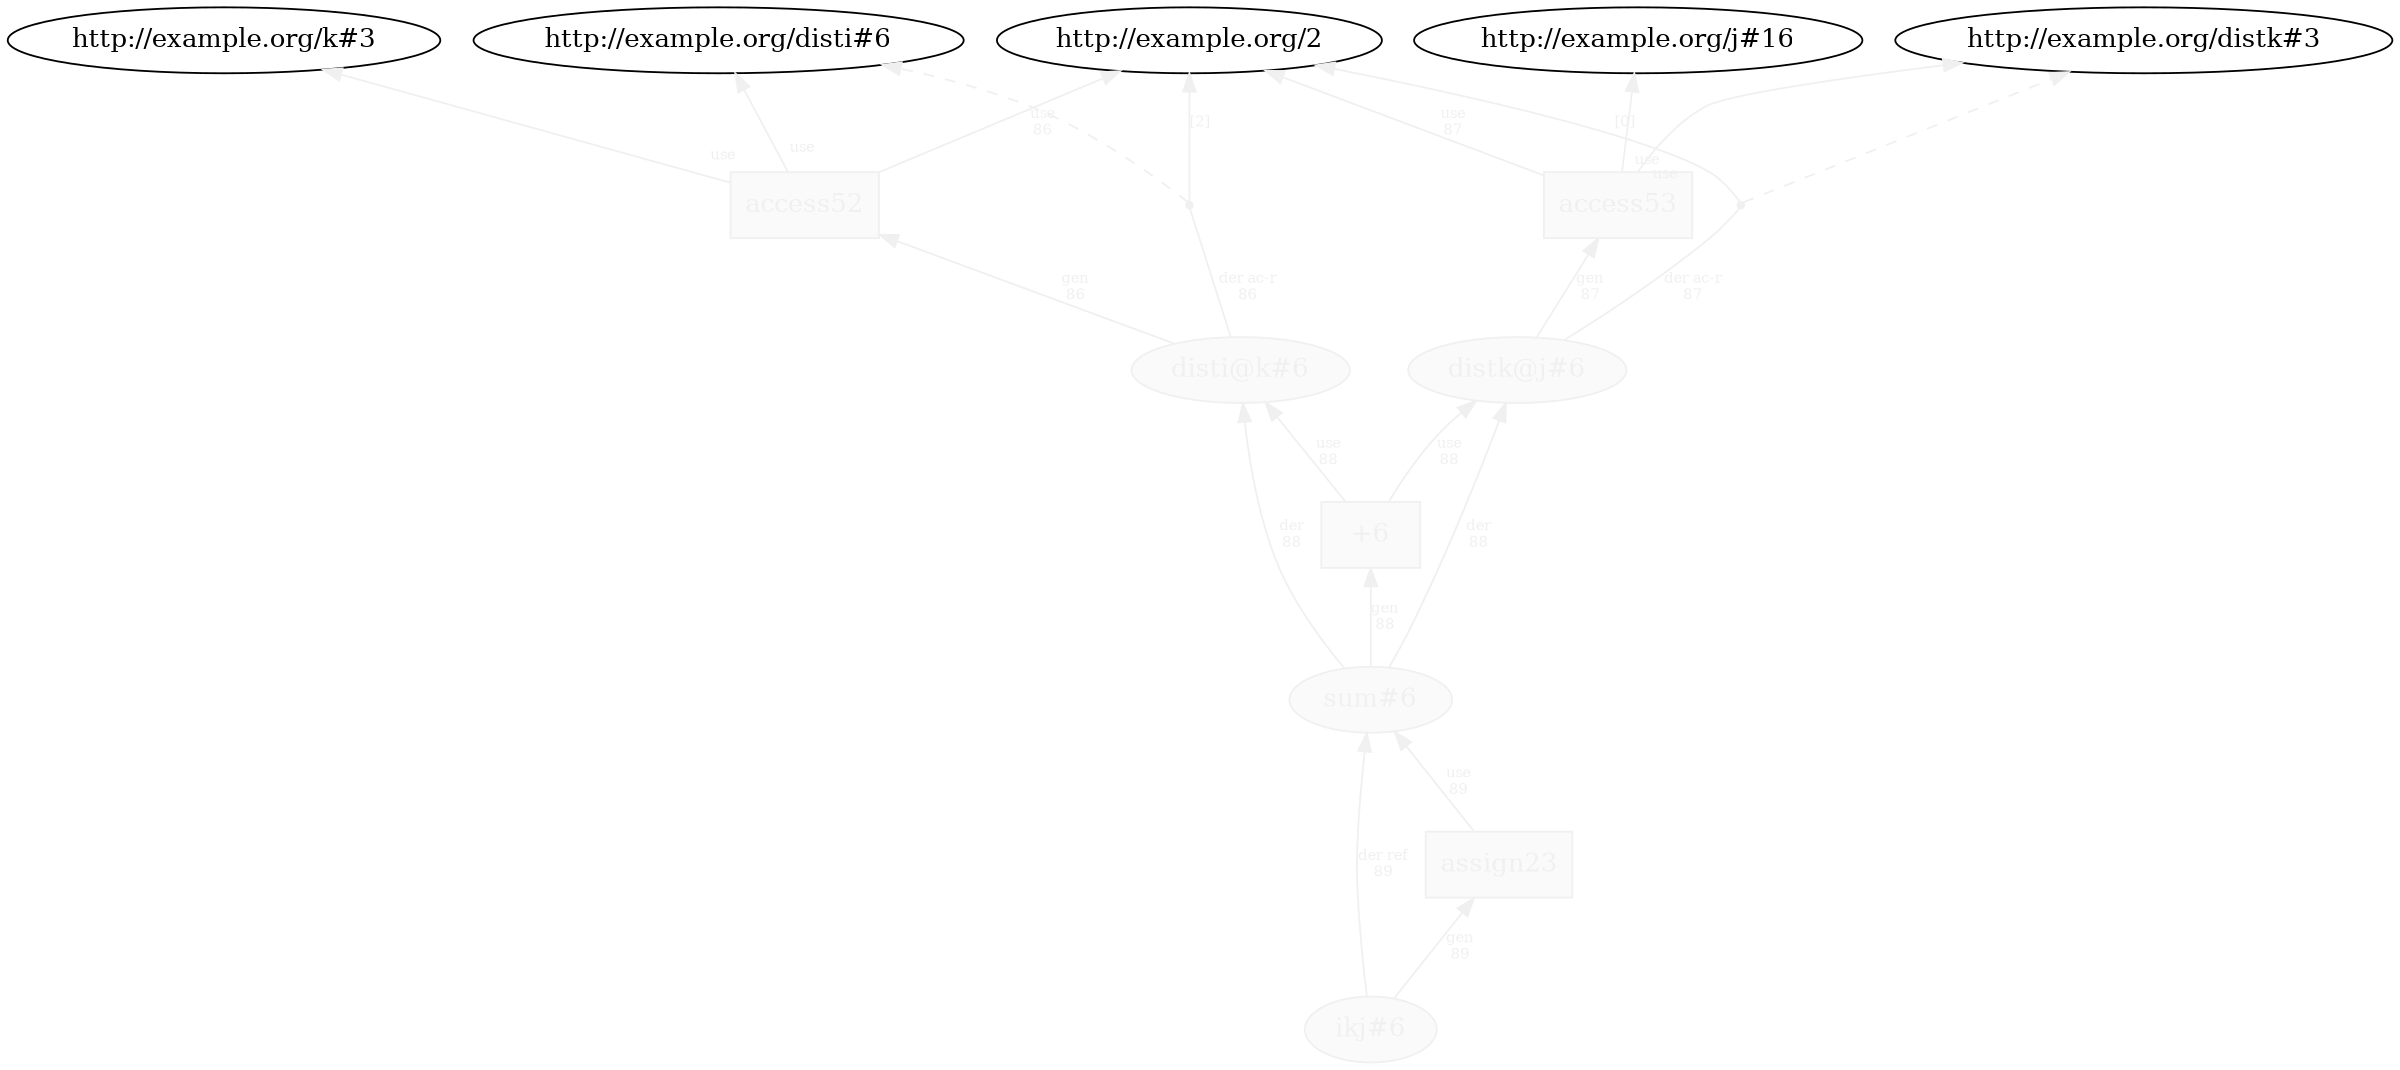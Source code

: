 digraph "PROV" { size="16,12"; rankdir="BT";
"http://example.org/disti@k#6" [fillcolor="#FAFAFA",color="#F0F0F0",style="filled",fontcolor="#F0F0F0",label="disti@k#6",URL="http://example.org/disti@k#6"]
"http://example.org/access52" [fillcolor="#FAFAFA",color="#F0F0F0",shape="polygon",sides="4",style="filled",fontcolor="#F0F0F0",label="access52",URL="http://example.org/access52"]
"bn0" [shape="point",label="",fontcolor="#F0F0F0",color="#F0F0F0"]
"http://example.org/disti@k#6" -> "bn0" [fontsize="8",distance="1.5",angle="60.0",rotation="20",label="der ac-r
86",arrowhead="none",fontcolor="#F0F0F0",color="#F0F0F0"]
"bn0" -> "http://example.org/disti#6" [style="dashed",fontcolor="#F0F0F0",color="#F0F0F0"]
"bn0" -> "http://example.org/2" [fontsize="8",distance="1.5",angle="60.0",rotation="20",label="[2]",fontcolor="#F0F0F0",color="#F0F0F0"]
"http://example.org/access52" -> "http://example.org/disti#6" [labelfontsize="8",labeldistance="1.5",labelangle="60.0",rotation="20",taillabel="use",fontcolor="#F0F0F0",color="#F0F0F0"]
"http://example.org/access52" -> "http://example.org/k#3" [labelfontsize="8",labeldistance="1.5",labelangle="60.0",rotation="20",taillabel="use",fontcolor="#F0F0F0",color="#F0F0F0"]
"http://example.org/distk@j#6" [fillcolor="#FAFAFA",color="#F0F0F0",style="filled",fontcolor="#F0F0F0",label="distk@j#6",URL="http://example.org/distk@j#6"]
"http://example.org/access53" [fillcolor="#FAFAFA",color="#F0F0F0",shape="polygon",sides="4",style="filled",fontcolor="#F0F0F0",label="access53",URL="http://example.org/access53"]
"bn1" [shape="point",label="",fontcolor="#F0F0F0",color="#F0F0F0"]
"http://example.org/distk@j#6" -> "bn1" [fontsize="8",distance="1.5",angle="60.0",rotation="20",label="der ac-r
87",arrowhead="none",fontcolor="#F0F0F0",color="#F0F0F0"]
"bn1" -> "http://example.org/distk#3" [style="dashed",fontcolor="#F0F0F0",color="#F0F0F0"]
"bn1" -> "http://example.org/2" [fontsize="8",distance="1.5",angle="60.0",rotation="20",label="[0]",fontcolor="#F0F0F0",color="#F0F0F0"]
"http://example.org/access53" -> "http://example.org/distk#3" [labelfontsize="8",labeldistance="1.5",labelangle="60.0",rotation="20",taillabel="use",fontcolor="#F0F0F0",color="#F0F0F0"]
"http://example.org/access53" -> "http://example.org/j#16" [labelfontsize="8",labeldistance="1.5",labelangle="60.0",rotation="20",taillabel="use",fontcolor="#F0F0F0",color="#F0F0F0"]
"http://example.org/sum#6" [fillcolor="#FAFAFA",color="#F0F0F0",style="filled",fontcolor="#F0F0F0",label="sum#6",URL="http://example.org/sum#6"]
"http://example.org/+6" [fillcolor="#FAFAFA",color="#F0F0F0",shape="polygon",sides="4",style="filled",fontcolor="#F0F0F0",label="+6",URL="http://example.org/+6"]
"http://example.org/sum#6" -> "http://example.org/disti@k#6" [fontsize="8",distance="1.5",angle="60.0",rotation="20",label="der
88",fontcolor="#F0F0F0",color="#F0F0F0"]
"http://example.org/sum#6" -> "http://example.org/distk@j#6" [fontsize="8",distance="1.5",angle="60.0",rotation="20",label="der
88",fontcolor="#F0F0F0",color="#F0F0F0"]
"http://example.org/ikj#6" [fillcolor="#FAFAFA",color="#F0F0F0",style="filled",fontcolor="#F0F0F0",label="ikj#6",URL="http://example.org/ikj#6"]
"http://example.org/assign23" [fillcolor="#FAFAFA",color="#F0F0F0",shape="polygon",sides="4",style="filled",fontcolor="#F0F0F0",label="assign23",URL="http://example.org/assign23"]
"http://example.org/ikj#6" -> "http://example.org/sum#6" [fontsize="8",distance="1.5",angle="60.0",rotation="20",label="der ref
89",fontcolor="#F0F0F0",color="#F0F0F0"]
"http://example.org/assign23" -> "http://example.org/sum#6" [fontsize="8",distance="1.5",angle="60.0",rotation="20",label="use
89",fontcolor="#F0F0F0",color="#F0F0F0"]
"http://example.org/access53" -> "http://example.org/2" [fontsize="8",distance="1.5",angle="60.0",rotation="20",label="use
87",fontcolor="#F0F0F0",color="#F0F0F0"]
"http://example.org/access52" -> "http://example.org/2" [fontsize="8",distance="1.5",angle="60.0",rotation="20",label="use
86",fontcolor="#F0F0F0",color="#F0F0F0"]
"http://example.org/+6" -> "http://example.org/distk@j#6" [fontsize="8",distance="1.5",angle="60.0",rotation="20",label="use
88",fontcolor="#F0F0F0",color="#F0F0F0"]
"http://example.org/+6" -> "http://example.org/disti@k#6" [fontsize="8",distance="1.5",angle="60.0",rotation="20",label="use
88",fontcolor="#F0F0F0",color="#F0F0F0"]
"http://example.org/sum#6" -> "http://example.org/+6" [fontsize="8",distance="1.5",angle="60.0",rotation="20",label="gen
88",fontcolor="#F0F0F0",color="#F0F0F0"]
"http://example.org/ikj#6" -> "http://example.org/assign23" [fontsize="8",distance="1.5",angle="60.0",rotation="20",label="gen
89",fontcolor="#F0F0F0",color="#F0F0F0"]
"http://example.org/distk@j#6" -> "http://example.org/access53" [fontsize="8",distance="1.5",angle="60.0",rotation="20",label="gen
87",fontcolor="#F0F0F0",color="#F0F0F0"]
"http://example.org/disti@k#6" -> "http://example.org/access52" [fontsize="8",distance="1.5",angle="60.0",rotation="20",label="gen
86",fontcolor="#F0F0F0",color="#F0F0F0"]
}